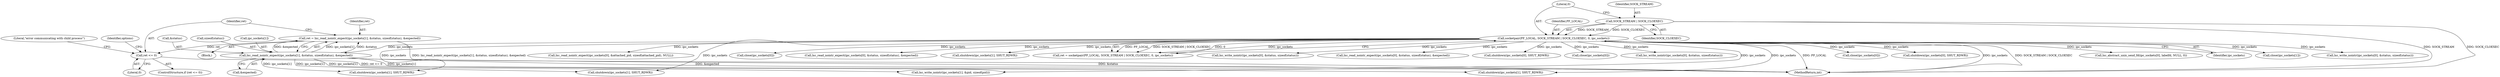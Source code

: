digraph "0_lxc_81f466d05f2a89cb4f122ef7f593ff3f279b165c_1@API" {
"1000651" [label="(Call,ret = lxc_read_nointr_expect(ipc_sockets[1], &status, sizeof(status), &expected))"];
"1000653" [label="(Call,lxc_read_nointr_expect(ipc_sockets[1], &status, sizeof(status), &expected))"];
"1000285" [label="(Call,socketpair(PF_LOCAL, SOCK_STREAM | SOCK_CLOEXEC, 0, ipc_sockets))"];
"1000287" [label="(Call,SOCK_STREAM | SOCK_CLOEXEC)"];
"1000664" [label="(Call,ret <= 0)"];
"1000601" [label="(Call,close(ipc_sockets[0]))"];
"1000661" [label="(Call,&expected)"];
"1000517" [label="(Call,lxc_read_nointr_expect(ipc_sockets[0], &status, sizeof(status), &expected))"];
"1000664" [label="(Call,ret <= 0)"];
"1000670" [label="(Call,shutdown(ipc_sockets[1], SHUT_RDWR))"];
"1000781" [label="(Call,shutdown(ipc_sockets[1], SHUT_RDWR))"];
"1000289" [label="(Identifier,SOCK_CLOEXEC)"];
"1000651" [label="(Call,ret = lxc_read_nointr_expect(ipc_sockets[1], &status, sizeof(status), &expected))"];
"1000652" [label="(Identifier,ret)"];
"1000283" [label="(Call,ret = socketpair(PF_LOCAL, SOCK_STREAM | SOCK_CLOEXEC, 0, ipc_sockets))"];
"1000285" [label="(Call,socketpair(PF_LOCAL, SOCK_STREAM | SOCK_CLOEXEC, 0, ipc_sockets))"];
"1000653" [label="(Call,lxc_read_nointr_expect(ipc_sockets[1], &status, sizeof(status), &expected))"];
"1000377" [label="(Call,lxc_write_nointr(ipc_sockets[0], &status, sizeof(status)))"];
"1000467" [label="(Call,lxc_read_nointr_expect(ipc_sockets[0], &status, sizeof(status), &expected))"];
"1000669" [label="(Literal,\"error communicating with child process\")"];
"1000682" [label="(Identifier,options)"];
"1000596" [label="(Call,shutdown(ipc_sockets[0], SHUT_RDWR))"];
"1000640" [label="(Call,close(ipc_sockets[0]))"];
"1000659" [label="(Call,sizeof(status))"];
"1000446" [label="(Call,lxc_write_nointr(ipc_sockets[0], &status, sizeof(status)))"];
"1000665" [label="(Identifier,ret)"];
"1000625" [label="(Call,close(ipc_sockets[0]))"];
"1000666" [label="(Literal,0)"];
"1000620" [label="(Call,shutdown(ipc_sockets[0], SHUT_RDWR))"];
"1000654" [label="(Call,ipc_sockets[1])"];
"1000791" [label="(MethodReturn,int)"];
"1000139" [label="(Block,)"];
"1000290" [label="(Literal,0)"];
"1000705" [label="(Call,shutdown(ipc_sockets[1], SHUT_RDWR))"];
"1000287" [label="(Call,SOCK_STREAM | SOCK_CLOEXEC)"];
"1000288" [label="(Identifier,SOCK_STREAM)"];
"1000657" [label="(Call,&status)"];
"1000579" [label="(Call,lxc_abstract_unix_send_fd(ipc_sockets[0], labelfd, NULL, 0))"];
"1000286" [label="(Identifier,PF_LOCAL)"];
"1000291" [label="(Identifier,ipc_sockets)"];
"1000765" [label="(Call,lxc_write_nointr(ipc_sockets[1], &pid, sizeof(pid)))"];
"1000663" [label="(ControlStructure,if (ret <= 0))"];
"1000335" [label="(Call,close(ipc_sockets[1]))"];
"1000755" [label="(Call,shutdown(ipc_sockets[1], SHUT_RDWR))"];
"1000494" [label="(Call,lxc_write_nointr(ipc_sockets[0], &status, sizeof(status)))"];
"1000395" [label="(Call,lxc_read_nointr_expect(ipc_sockets[0], &attached_pid, sizeof(attached_pid), NULL))"];
"1000651" -> "1000139"  [label="AST: "];
"1000651" -> "1000653"  [label="CFG: "];
"1000652" -> "1000651"  [label="AST: "];
"1000653" -> "1000651"  [label="AST: "];
"1000665" -> "1000651"  [label="CFG: "];
"1000651" -> "1000791"  [label="DDG: lxc_read_nointr_expect(ipc_sockets[1], &status, sizeof(status), &expected)"];
"1000653" -> "1000651"  [label="DDG: ipc_sockets[1]"];
"1000653" -> "1000651"  [label="DDG: &status"];
"1000653" -> "1000651"  [label="DDG: &expected"];
"1000651" -> "1000664"  [label="DDG: ret"];
"1000653" -> "1000661"  [label="CFG: "];
"1000654" -> "1000653"  [label="AST: "];
"1000657" -> "1000653"  [label="AST: "];
"1000659" -> "1000653"  [label="AST: "];
"1000661" -> "1000653"  [label="AST: "];
"1000653" -> "1000791"  [label="DDG: &expected"];
"1000653" -> "1000791"  [label="DDG: &status"];
"1000285" -> "1000653"  [label="DDG: ipc_sockets"];
"1000653" -> "1000670"  [label="DDG: ipc_sockets[1]"];
"1000653" -> "1000705"  [label="DDG: ipc_sockets[1]"];
"1000653" -> "1000755"  [label="DDG: ipc_sockets[1]"];
"1000653" -> "1000765"  [label="DDG: ipc_sockets[1]"];
"1000285" -> "1000283"  [label="AST: "];
"1000285" -> "1000291"  [label="CFG: "];
"1000286" -> "1000285"  [label="AST: "];
"1000287" -> "1000285"  [label="AST: "];
"1000290" -> "1000285"  [label="AST: "];
"1000291" -> "1000285"  [label="AST: "];
"1000283" -> "1000285"  [label="CFG: "];
"1000285" -> "1000791"  [label="DDG: PF_LOCAL"];
"1000285" -> "1000791"  [label="DDG: ipc_sockets"];
"1000285" -> "1000791"  [label="DDG: SOCK_STREAM | SOCK_CLOEXEC"];
"1000285" -> "1000283"  [label="DDG: PF_LOCAL"];
"1000285" -> "1000283"  [label="DDG: SOCK_STREAM | SOCK_CLOEXEC"];
"1000285" -> "1000283"  [label="DDG: 0"];
"1000285" -> "1000283"  [label="DDG: ipc_sockets"];
"1000287" -> "1000285"  [label="DDG: SOCK_STREAM"];
"1000287" -> "1000285"  [label="DDG: SOCK_CLOEXEC"];
"1000285" -> "1000335"  [label="DDG: ipc_sockets"];
"1000285" -> "1000377"  [label="DDG: ipc_sockets"];
"1000285" -> "1000395"  [label="DDG: ipc_sockets"];
"1000285" -> "1000446"  [label="DDG: ipc_sockets"];
"1000285" -> "1000467"  [label="DDG: ipc_sockets"];
"1000285" -> "1000494"  [label="DDG: ipc_sockets"];
"1000285" -> "1000517"  [label="DDG: ipc_sockets"];
"1000285" -> "1000579"  [label="DDG: ipc_sockets"];
"1000285" -> "1000596"  [label="DDG: ipc_sockets"];
"1000285" -> "1000601"  [label="DDG: ipc_sockets"];
"1000285" -> "1000620"  [label="DDG: ipc_sockets"];
"1000285" -> "1000625"  [label="DDG: ipc_sockets"];
"1000285" -> "1000640"  [label="DDG: ipc_sockets"];
"1000285" -> "1000670"  [label="DDG: ipc_sockets"];
"1000285" -> "1000705"  [label="DDG: ipc_sockets"];
"1000285" -> "1000755"  [label="DDG: ipc_sockets"];
"1000285" -> "1000765"  [label="DDG: ipc_sockets"];
"1000285" -> "1000781"  [label="DDG: ipc_sockets"];
"1000287" -> "1000289"  [label="CFG: "];
"1000288" -> "1000287"  [label="AST: "];
"1000289" -> "1000287"  [label="AST: "];
"1000290" -> "1000287"  [label="CFG: "];
"1000287" -> "1000791"  [label="DDG: SOCK_CLOEXEC"];
"1000287" -> "1000791"  [label="DDG: SOCK_STREAM"];
"1000664" -> "1000663"  [label="AST: "];
"1000664" -> "1000666"  [label="CFG: "];
"1000665" -> "1000664"  [label="AST: "];
"1000666" -> "1000664"  [label="AST: "];
"1000669" -> "1000664"  [label="CFG: "];
"1000682" -> "1000664"  [label="CFG: "];
"1000664" -> "1000791"  [label="DDG: ret <= 0"];
}
